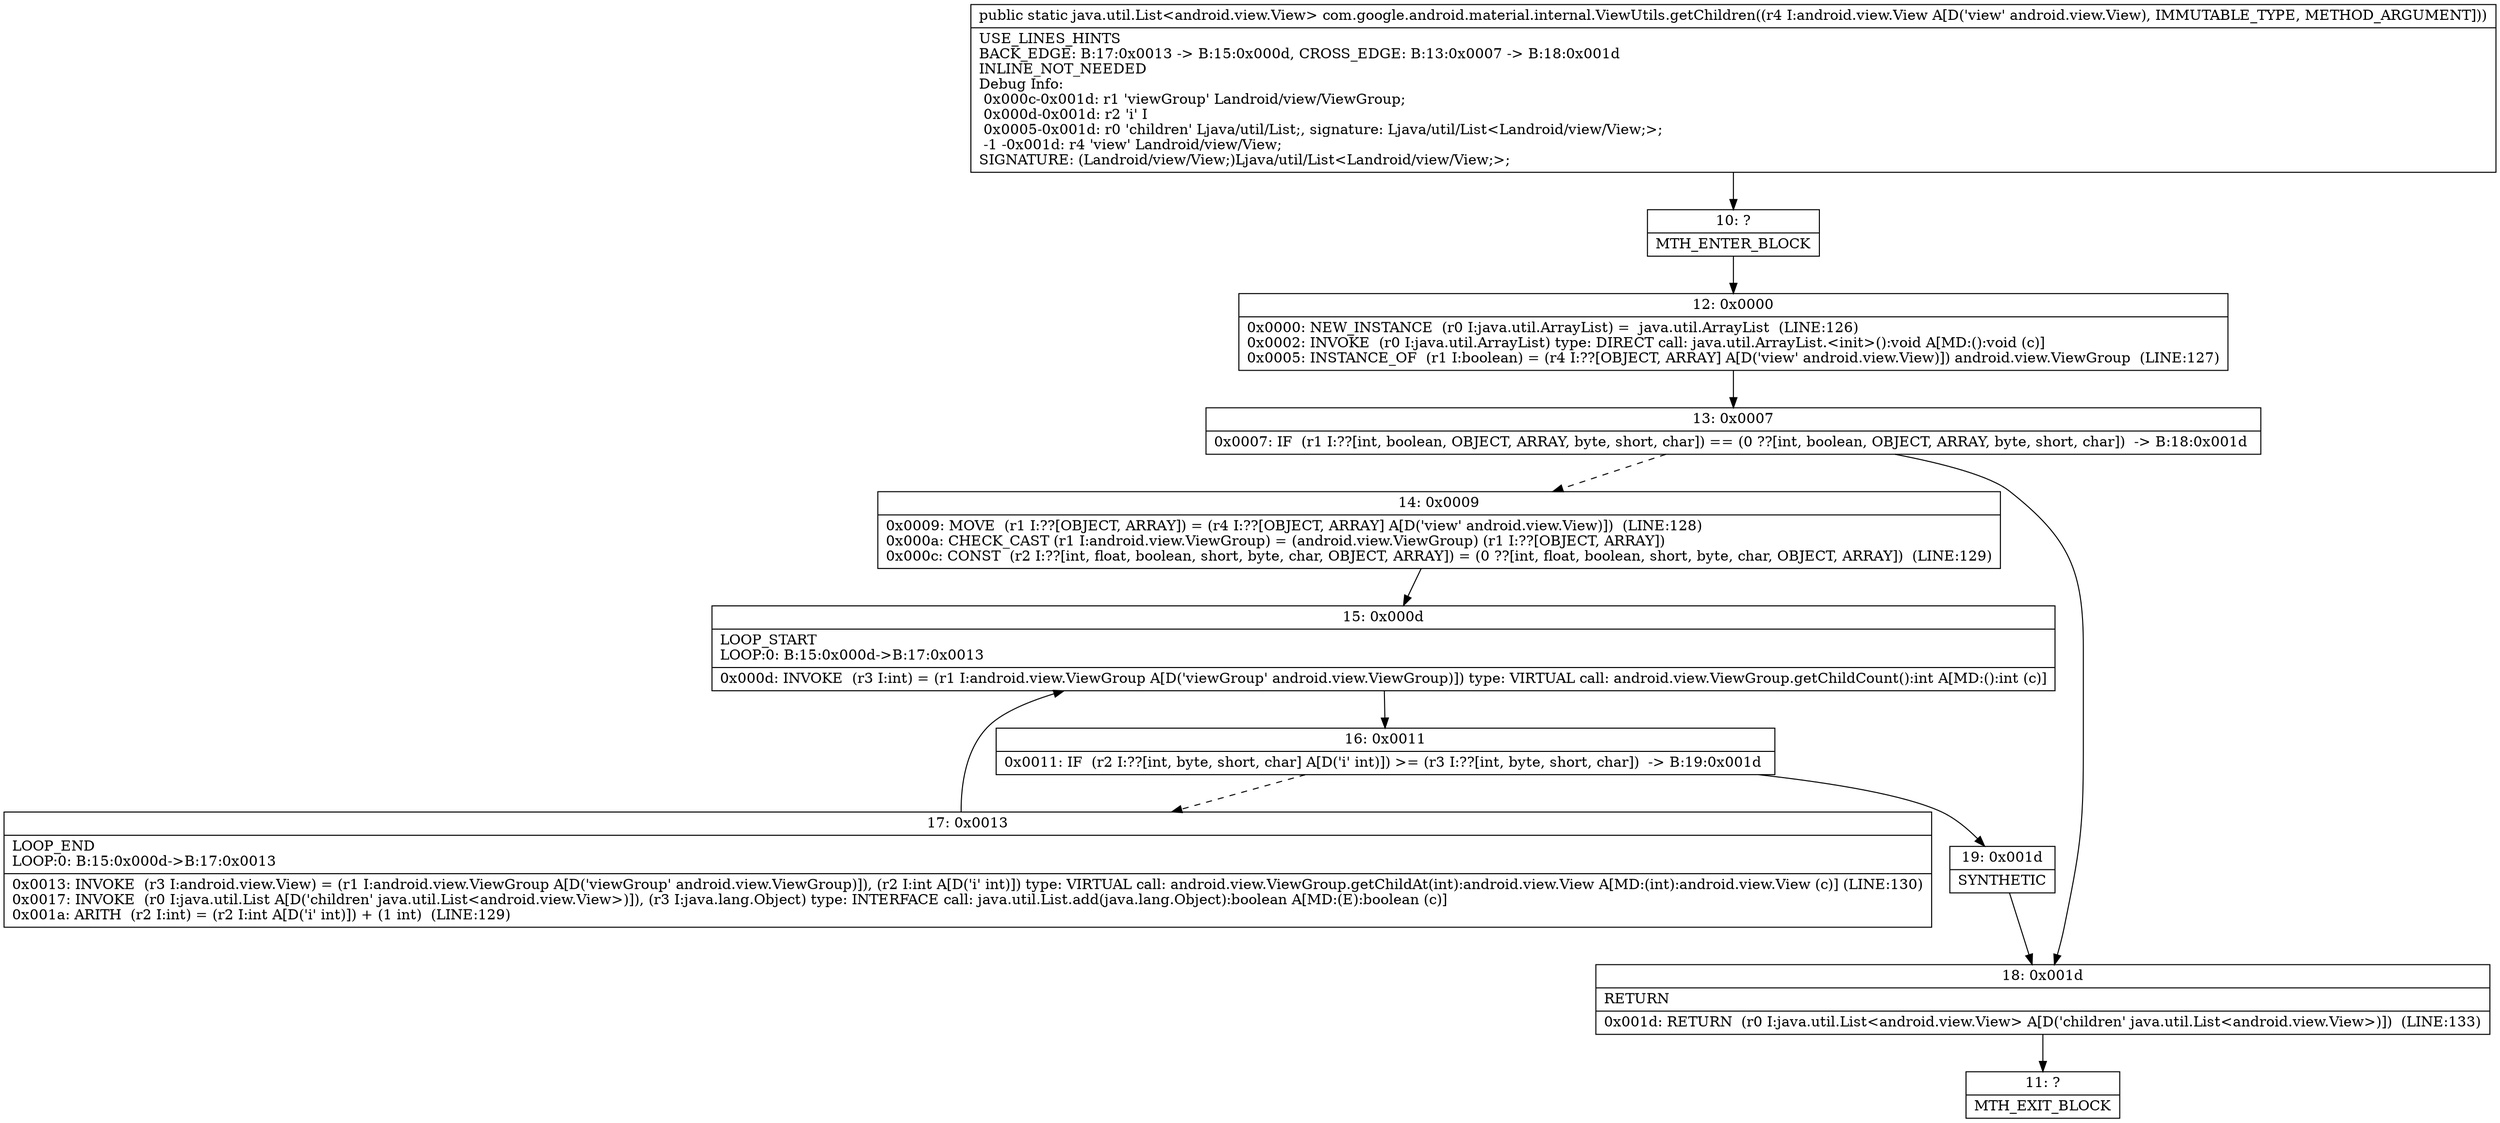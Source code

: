 digraph "CFG forcom.google.android.material.internal.ViewUtils.getChildren(Landroid\/view\/View;)Ljava\/util\/List;" {
Node_10 [shape=record,label="{10\:\ ?|MTH_ENTER_BLOCK\l}"];
Node_12 [shape=record,label="{12\:\ 0x0000|0x0000: NEW_INSTANCE  (r0 I:java.util.ArrayList) =  java.util.ArrayList  (LINE:126)\l0x0002: INVOKE  (r0 I:java.util.ArrayList) type: DIRECT call: java.util.ArrayList.\<init\>():void A[MD:():void (c)]\l0x0005: INSTANCE_OF  (r1 I:boolean) = (r4 I:??[OBJECT, ARRAY] A[D('view' android.view.View)]) android.view.ViewGroup  (LINE:127)\l}"];
Node_13 [shape=record,label="{13\:\ 0x0007|0x0007: IF  (r1 I:??[int, boolean, OBJECT, ARRAY, byte, short, char]) == (0 ??[int, boolean, OBJECT, ARRAY, byte, short, char])  \-\> B:18:0x001d \l}"];
Node_14 [shape=record,label="{14\:\ 0x0009|0x0009: MOVE  (r1 I:??[OBJECT, ARRAY]) = (r4 I:??[OBJECT, ARRAY] A[D('view' android.view.View)])  (LINE:128)\l0x000a: CHECK_CAST (r1 I:android.view.ViewGroup) = (android.view.ViewGroup) (r1 I:??[OBJECT, ARRAY]) \l0x000c: CONST  (r2 I:??[int, float, boolean, short, byte, char, OBJECT, ARRAY]) = (0 ??[int, float, boolean, short, byte, char, OBJECT, ARRAY])  (LINE:129)\l}"];
Node_15 [shape=record,label="{15\:\ 0x000d|LOOP_START\lLOOP:0: B:15:0x000d\-\>B:17:0x0013\l|0x000d: INVOKE  (r3 I:int) = (r1 I:android.view.ViewGroup A[D('viewGroup' android.view.ViewGroup)]) type: VIRTUAL call: android.view.ViewGroup.getChildCount():int A[MD:():int (c)]\l}"];
Node_16 [shape=record,label="{16\:\ 0x0011|0x0011: IF  (r2 I:??[int, byte, short, char] A[D('i' int)]) \>= (r3 I:??[int, byte, short, char])  \-\> B:19:0x001d \l}"];
Node_17 [shape=record,label="{17\:\ 0x0013|LOOP_END\lLOOP:0: B:15:0x000d\-\>B:17:0x0013\l|0x0013: INVOKE  (r3 I:android.view.View) = (r1 I:android.view.ViewGroup A[D('viewGroup' android.view.ViewGroup)]), (r2 I:int A[D('i' int)]) type: VIRTUAL call: android.view.ViewGroup.getChildAt(int):android.view.View A[MD:(int):android.view.View (c)] (LINE:130)\l0x0017: INVOKE  (r0 I:java.util.List A[D('children' java.util.List\<android.view.View\>)]), (r3 I:java.lang.Object) type: INTERFACE call: java.util.List.add(java.lang.Object):boolean A[MD:(E):boolean (c)]\l0x001a: ARITH  (r2 I:int) = (r2 I:int A[D('i' int)]) + (1 int)  (LINE:129)\l}"];
Node_19 [shape=record,label="{19\:\ 0x001d|SYNTHETIC\l}"];
Node_18 [shape=record,label="{18\:\ 0x001d|RETURN\l|0x001d: RETURN  (r0 I:java.util.List\<android.view.View\> A[D('children' java.util.List\<android.view.View\>)])  (LINE:133)\l}"];
Node_11 [shape=record,label="{11\:\ ?|MTH_EXIT_BLOCK\l}"];
MethodNode[shape=record,label="{public static java.util.List\<android.view.View\> com.google.android.material.internal.ViewUtils.getChildren((r4 I:android.view.View A[D('view' android.view.View), IMMUTABLE_TYPE, METHOD_ARGUMENT]))  | USE_LINES_HINTS\lBACK_EDGE: B:17:0x0013 \-\> B:15:0x000d, CROSS_EDGE: B:13:0x0007 \-\> B:18:0x001d\lINLINE_NOT_NEEDED\lDebug Info:\l  0x000c\-0x001d: r1 'viewGroup' Landroid\/view\/ViewGroup;\l  0x000d\-0x001d: r2 'i' I\l  0x0005\-0x001d: r0 'children' Ljava\/util\/List;, signature: Ljava\/util\/List\<Landroid\/view\/View;\>;\l  \-1 \-0x001d: r4 'view' Landroid\/view\/View;\lSIGNATURE: (Landroid\/view\/View;)Ljava\/util\/List\<Landroid\/view\/View;\>;\l}"];
MethodNode -> Node_10;Node_10 -> Node_12;
Node_12 -> Node_13;
Node_13 -> Node_14[style=dashed];
Node_13 -> Node_18;
Node_14 -> Node_15;
Node_15 -> Node_16;
Node_16 -> Node_17[style=dashed];
Node_16 -> Node_19;
Node_17 -> Node_15;
Node_19 -> Node_18;
Node_18 -> Node_11;
}

